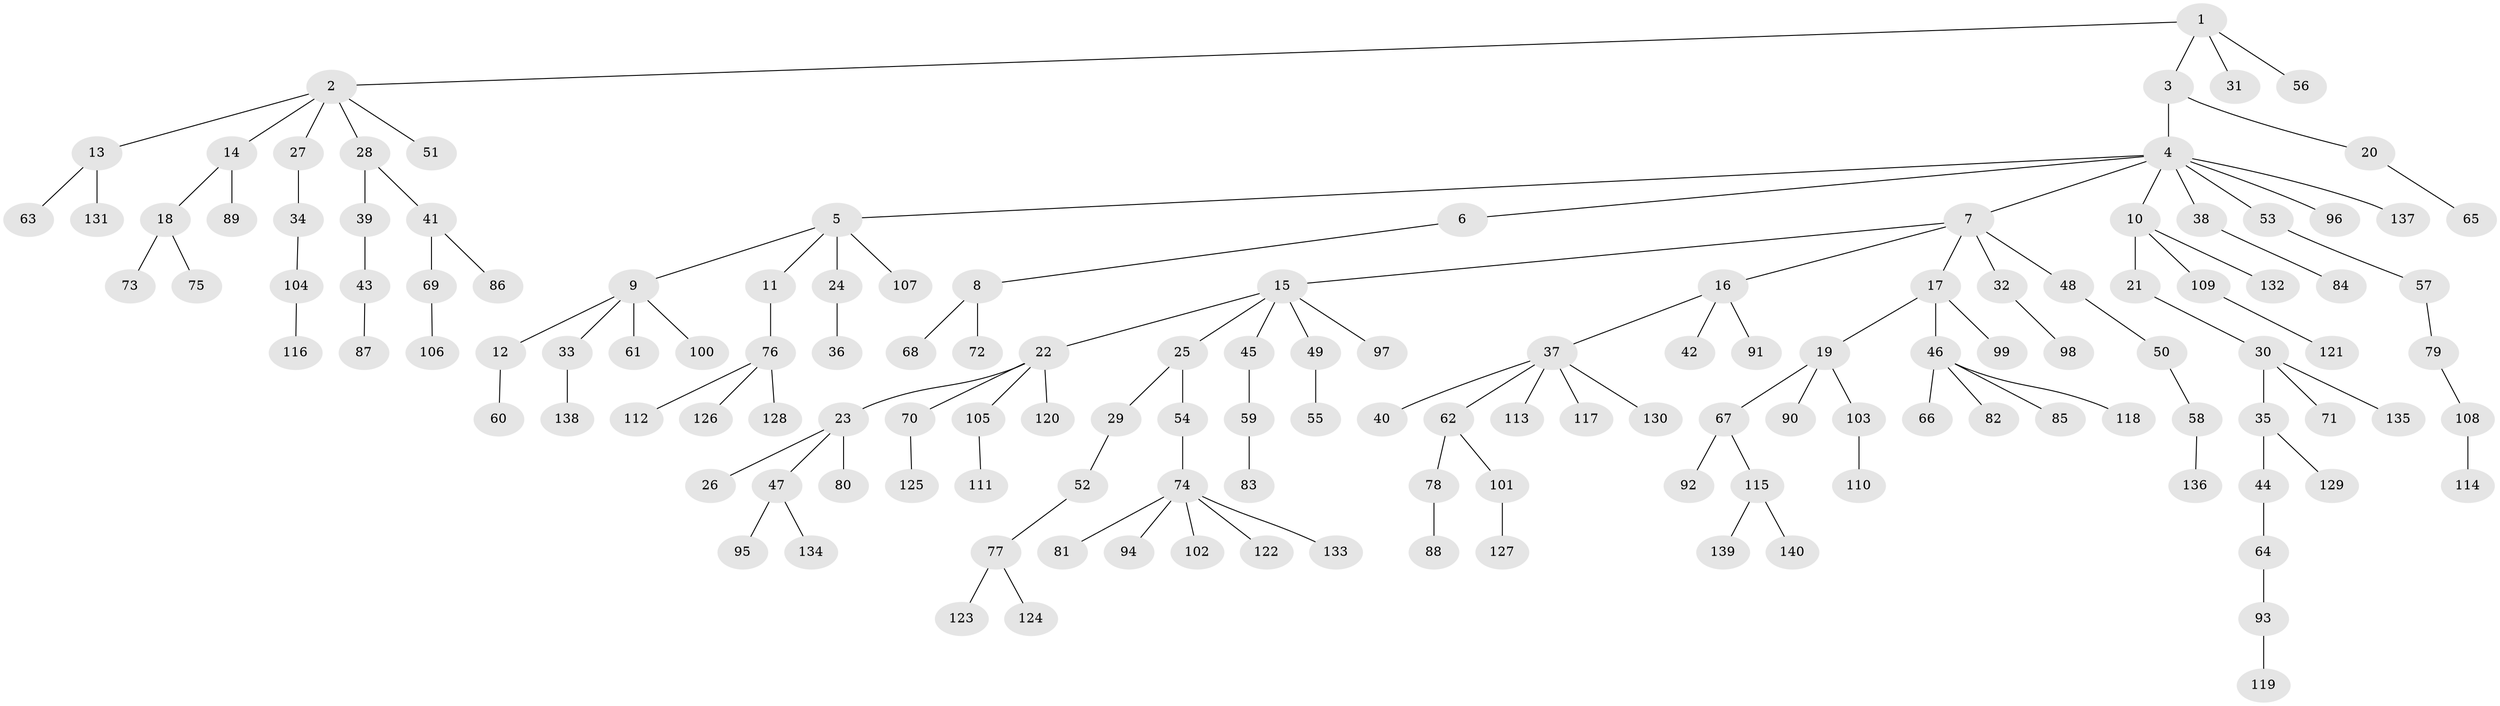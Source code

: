 // coarse degree distribution, {8: 0.017857142857142856, 2: 0.17857142857142858, 1: 0.75, 4: 0.03571428571428571, 32: 0.017857142857142856}
// Generated by graph-tools (version 1.1) at 2025/56/03/04/25 21:56:46]
// undirected, 140 vertices, 139 edges
graph export_dot {
graph [start="1"]
  node [color=gray90,style=filled];
  1;
  2;
  3;
  4;
  5;
  6;
  7;
  8;
  9;
  10;
  11;
  12;
  13;
  14;
  15;
  16;
  17;
  18;
  19;
  20;
  21;
  22;
  23;
  24;
  25;
  26;
  27;
  28;
  29;
  30;
  31;
  32;
  33;
  34;
  35;
  36;
  37;
  38;
  39;
  40;
  41;
  42;
  43;
  44;
  45;
  46;
  47;
  48;
  49;
  50;
  51;
  52;
  53;
  54;
  55;
  56;
  57;
  58;
  59;
  60;
  61;
  62;
  63;
  64;
  65;
  66;
  67;
  68;
  69;
  70;
  71;
  72;
  73;
  74;
  75;
  76;
  77;
  78;
  79;
  80;
  81;
  82;
  83;
  84;
  85;
  86;
  87;
  88;
  89;
  90;
  91;
  92;
  93;
  94;
  95;
  96;
  97;
  98;
  99;
  100;
  101;
  102;
  103;
  104;
  105;
  106;
  107;
  108;
  109;
  110;
  111;
  112;
  113;
  114;
  115;
  116;
  117;
  118;
  119;
  120;
  121;
  122;
  123;
  124;
  125;
  126;
  127;
  128;
  129;
  130;
  131;
  132;
  133;
  134;
  135;
  136;
  137;
  138;
  139;
  140;
  1 -- 2;
  1 -- 3;
  1 -- 31;
  1 -- 56;
  2 -- 13;
  2 -- 14;
  2 -- 27;
  2 -- 28;
  2 -- 51;
  3 -- 4;
  3 -- 20;
  4 -- 5;
  4 -- 6;
  4 -- 7;
  4 -- 10;
  4 -- 38;
  4 -- 53;
  4 -- 96;
  4 -- 137;
  5 -- 9;
  5 -- 11;
  5 -- 24;
  5 -- 107;
  6 -- 8;
  7 -- 15;
  7 -- 16;
  7 -- 17;
  7 -- 32;
  7 -- 48;
  8 -- 68;
  8 -- 72;
  9 -- 12;
  9 -- 33;
  9 -- 61;
  9 -- 100;
  10 -- 21;
  10 -- 109;
  10 -- 132;
  11 -- 76;
  12 -- 60;
  13 -- 63;
  13 -- 131;
  14 -- 18;
  14 -- 89;
  15 -- 22;
  15 -- 25;
  15 -- 45;
  15 -- 49;
  15 -- 97;
  16 -- 37;
  16 -- 42;
  16 -- 91;
  17 -- 19;
  17 -- 46;
  17 -- 99;
  18 -- 73;
  18 -- 75;
  19 -- 67;
  19 -- 90;
  19 -- 103;
  20 -- 65;
  21 -- 30;
  22 -- 23;
  22 -- 70;
  22 -- 105;
  22 -- 120;
  23 -- 26;
  23 -- 47;
  23 -- 80;
  24 -- 36;
  25 -- 29;
  25 -- 54;
  27 -- 34;
  28 -- 39;
  28 -- 41;
  29 -- 52;
  30 -- 35;
  30 -- 71;
  30 -- 135;
  32 -- 98;
  33 -- 138;
  34 -- 104;
  35 -- 44;
  35 -- 129;
  37 -- 40;
  37 -- 62;
  37 -- 113;
  37 -- 117;
  37 -- 130;
  38 -- 84;
  39 -- 43;
  41 -- 69;
  41 -- 86;
  43 -- 87;
  44 -- 64;
  45 -- 59;
  46 -- 66;
  46 -- 82;
  46 -- 85;
  46 -- 118;
  47 -- 95;
  47 -- 134;
  48 -- 50;
  49 -- 55;
  50 -- 58;
  52 -- 77;
  53 -- 57;
  54 -- 74;
  57 -- 79;
  58 -- 136;
  59 -- 83;
  62 -- 78;
  62 -- 101;
  64 -- 93;
  67 -- 92;
  67 -- 115;
  69 -- 106;
  70 -- 125;
  74 -- 81;
  74 -- 94;
  74 -- 102;
  74 -- 122;
  74 -- 133;
  76 -- 112;
  76 -- 126;
  76 -- 128;
  77 -- 123;
  77 -- 124;
  78 -- 88;
  79 -- 108;
  93 -- 119;
  101 -- 127;
  103 -- 110;
  104 -- 116;
  105 -- 111;
  108 -- 114;
  109 -- 121;
  115 -- 139;
  115 -- 140;
}
